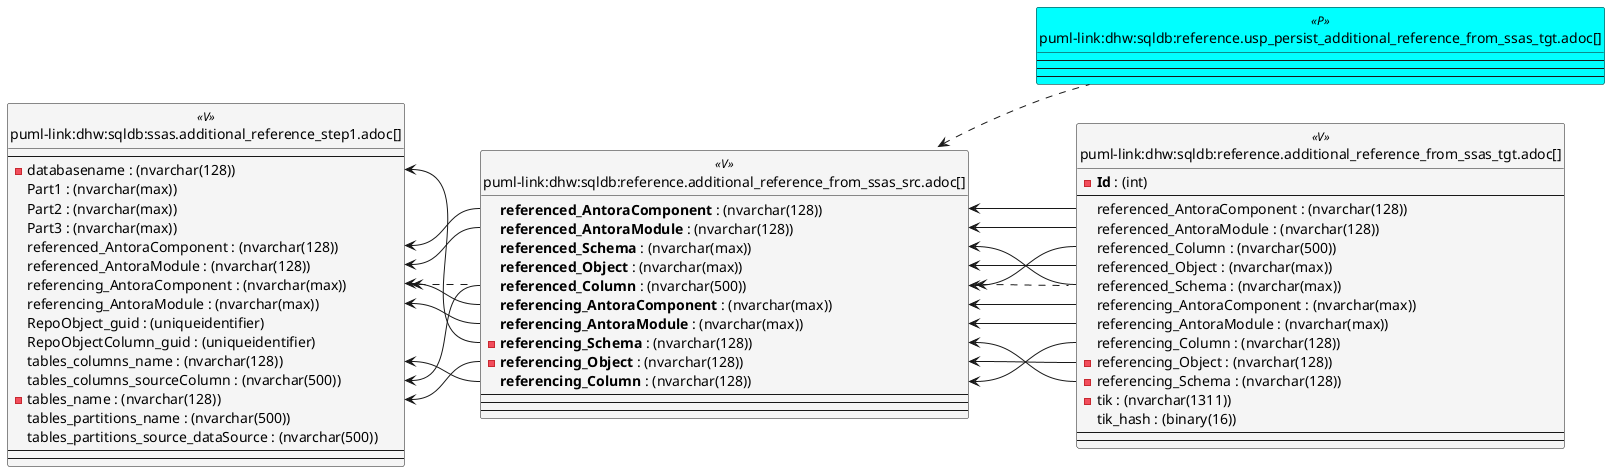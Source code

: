 @startuml
left to right direction
'top to bottom direction
hide circle
'avoide "." issues:
set namespaceSeparator none


skinparam class {
  BackgroundColor White
  BackgroundColor<<FN>> Yellow
  BackgroundColor<<FS>> Yellow
  BackgroundColor<<FT>> LightGray
  BackgroundColor<<IF>> Yellow
  BackgroundColor<<IS>> Yellow
  BackgroundColor<<P>> Aqua
  BackgroundColor<<PC>> Aqua
  BackgroundColor<<SN>> Yellow
  BackgroundColor<<SO>> SlateBlue
  BackgroundColor<<TF>> LightGray
  BackgroundColor<<TR>> Tomato
  BackgroundColor<<U>> White
  BackgroundColor<<V>> WhiteSmoke
  BackgroundColor<<X>> Aqua
  BackgroundColor<<external>> AliceBlue
}


entity "puml-link:dhw:sqldb:reference.additional_reference_from_ssas_src.adoc[]" as reference.additional_Reference_from_ssas_src << V >> {
  **referenced_AntoraComponent** : (nvarchar(128))
  **referenced_AntoraModule** : (nvarchar(128))
  **referenced_Schema** : (nvarchar(max))
  **referenced_Object** : (nvarchar(max))
  **referenced_Column** : (nvarchar(500))
  **referencing_AntoraComponent** : (nvarchar(max))
  **referencing_AntoraModule** : (nvarchar(max))
  - **referencing_Schema** : (nvarchar(128))
  - **referencing_Object** : (nvarchar(128))
  **referencing_Column** : (nvarchar(128))
  --
  --
  --
}

entity "puml-link:dhw:sqldb:reference.additional_reference_from_ssas_tgt.adoc[]" as reference.additional_Reference_from_ssas_tgt << V >> {
  - **Id** : (int)
  --
  referenced_AntoraComponent : (nvarchar(128))
  referenced_AntoraModule : (nvarchar(128))
  referenced_Column : (nvarchar(500))
  referenced_Object : (nvarchar(max))
  referenced_Schema : (nvarchar(max))
  referencing_AntoraComponent : (nvarchar(max))
  referencing_AntoraModule : (nvarchar(max))
  referencing_Column : (nvarchar(128))
  - referencing_Object : (nvarchar(128))
  - referencing_Schema : (nvarchar(128))
  - tik : (nvarchar(1311))
  tik_hash : (binary(16))
  --
  --
}

entity "puml-link:dhw:sqldb:reference.usp_persist_additional_reference_from_ssas_tgt.adoc[]" as reference.usp_PERSIST_additional_Reference_from_ssas_tgt << P >> {
  --
  --
  --
}

entity "puml-link:dhw:sqldb:ssas.additional_reference_step1.adoc[]" as ssas.additional_Reference_step1 << V >> {
  --
  - databasename : (nvarchar(128))
  Part1 : (nvarchar(max))
  Part2 : (nvarchar(max))
  Part3 : (nvarchar(max))
  referenced_AntoraComponent : (nvarchar(128))
  referenced_AntoraModule : (nvarchar(128))
  referencing_AntoraComponent : (nvarchar(max))
  referencing_AntoraModule : (nvarchar(max))
  RepoObject_guid : (uniqueidentifier)
  RepoObjectColumn_guid : (uniqueidentifier)
  tables_columns_name : (nvarchar(128))
  tables_columns_sourceColumn : (nvarchar(500))
  - tables_name : (nvarchar(128))
  tables_partitions_name : (nvarchar(500))
  tables_partitions_source_dataSource : (nvarchar(500))
  --
  --
}

reference.additional_Reference_from_ssas_src <.. reference.additional_Reference_from_ssas_tgt
reference.additional_Reference_from_ssas_src <.. reference.usp_PERSIST_additional_Reference_from_ssas_tgt
ssas.additional_Reference_step1 <.. reference.additional_Reference_from_ssas_src
"reference.additional_Reference_from_ssas_src::referenced_AntoraComponent" <-- "reference.additional_Reference_from_ssas_tgt::referenced_AntoraComponent"
"reference.additional_Reference_from_ssas_src::referenced_AntoraModule" <-- "reference.additional_Reference_from_ssas_tgt::referenced_AntoraModule"
"reference.additional_Reference_from_ssas_src::referenced_Column" <-- "reference.additional_Reference_from_ssas_tgt::referenced_Column"
"reference.additional_Reference_from_ssas_src::referenced_Object" <-- "reference.additional_Reference_from_ssas_tgt::referenced_Object"
"reference.additional_Reference_from_ssas_src::referenced_Schema" <-- "reference.additional_Reference_from_ssas_tgt::referenced_Schema"
"reference.additional_Reference_from_ssas_src::referencing_AntoraComponent" <-- "reference.additional_Reference_from_ssas_tgt::referencing_AntoraComponent"
"reference.additional_Reference_from_ssas_src::referencing_AntoraModule" <-- "reference.additional_Reference_from_ssas_tgt::referencing_AntoraModule"
"reference.additional_Reference_from_ssas_src::referencing_Column" <-- "reference.additional_Reference_from_ssas_tgt::referencing_Column"
"reference.additional_Reference_from_ssas_src::referencing_Object" <-- "reference.additional_Reference_from_ssas_tgt::referencing_Object"
"reference.additional_Reference_from_ssas_src::referencing_Schema" <-- "reference.additional_Reference_from_ssas_tgt::referencing_Schema"
"ssas.additional_Reference_step1::databasename" <-- "reference.additional_Reference_from_ssas_src::referencing_Schema"
"ssas.additional_Reference_step1::referenced_AntoraComponent" <-- "reference.additional_Reference_from_ssas_src::referenced_AntoraComponent"
"ssas.additional_Reference_step1::referenced_AntoraModule" <-- "reference.additional_Reference_from_ssas_src::referenced_AntoraModule"
"ssas.additional_Reference_step1::referencing_AntoraComponent" <-- "reference.additional_Reference_from_ssas_src::referencing_AntoraComponent"
"ssas.additional_Reference_step1::referencing_AntoraModule" <-- "reference.additional_Reference_from_ssas_src::referencing_AntoraModule"
"ssas.additional_Reference_step1::tables_columns_name" <-- "reference.additional_Reference_from_ssas_src::referencing_Column"
"ssas.additional_Reference_step1::tables_columns_sourceColumn" <-- "reference.additional_Reference_from_ssas_src::referenced_Column"
"ssas.additional_Reference_step1::tables_name" <-- "reference.additional_Reference_from_ssas_src::referencing_Object"
@enduml

